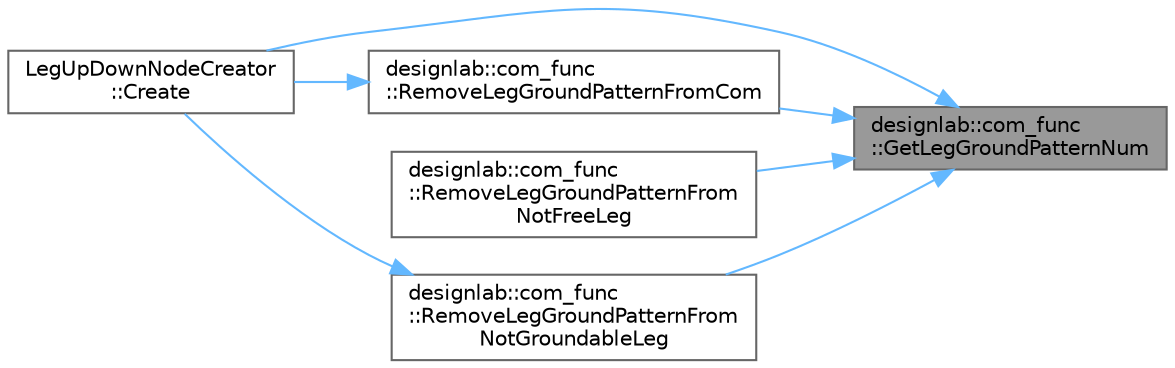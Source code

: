 digraph "designlab::com_func::GetLegGroundPatternNum"
{
 // LATEX_PDF_SIZE
  bgcolor="transparent";
  edge [fontname=Helvetica,fontsize=10,labelfontname=Helvetica,labelfontsize=10];
  node [fontname=Helvetica,fontsize=10,shape=box,height=0.2,width=0.4];
  rankdir="RL";
  Node1 [id="Node000001",label="designlab::com_func\l::GetLegGroundPatternNum",height=0.2,width=0.4,color="gray40", fillcolor="grey60", style="filled", fontcolor="black",tooltip="脚の接地パターンの総数を返す．"];
  Node1 -> Node2 [id="edge1_Node000001_Node000002",dir="back",color="steelblue1",style="solid",tooltip=" "];
  Node2 [id="Node000002",label="LegUpDownNodeCreator\l::Create",height=0.2,width=0.4,color="grey40", fillcolor="white", style="filled",URL="$class_leg_up_down_node_creator.html#a3b56cbc29dff2595c55b551a830a0b30",tooltip="現在のノードから次のノード群を生成する"];
  Node1 -> Node3 [id="edge2_Node000001_Node000003",dir="back",color="steelblue1",style="solid",tooltip=" "];
  Node3 [id="Node000003",label="designlab::com_func\l::RemoveLegGroundPatternFromCom",height=0.2,width=0.4,color="grey40", fillcolor="white", style="filled",URL="$namespacedesignlab_1_1com__func.html#abd240e18ddb47a04f7520411cba131df",tooltip="離散化された重心位置から，その重心位置では取り得ない脚接地パターンをfalseにする．"];
  Node3 -> Node2 [id="edge3_Node000003_Node000002",dir="back",color="steelblue1",style="solid",tooltip=" "];
  Node1 -> Node4 [id="edge4_Node000001_Node000004",dir="back",color="steelblue1",style="solid",tooltip=" "];
  Node4 [id="Node000004",label="designlab::com_func\l::RemoveLegGroundPatternFrom\lNotFreeLeg",height=0.2,width=0.4,color="grey40", fillcolor="white", style="filled",URL="$namespacedesignlab_1_1com__func.html#ad4f5fda73fce48453c9bd16789dd3929",tooltip="遊脚できない脚番号から，その脚が遊脚できない場合に取り得ない接地パターンをfalseにする．"];
  Node1 -> Node5 [id="edge5_Node000001_Node000005",dir="back",color="steelblue1",style="solid",tooltip=" "];
  Node5 [id="Node000005",label="designlab::com_func\l::RemoveLegGroundPatternFrom\lNotGroundableLeg",height=0.2,width=0.4,color="grey40", fillcolor="white", style="filled",URL="$namespacedesignlab_1_1com__func.html#a74a1a63939a7629f879caeb6c398c174",tooltip=" "];
  Node5 -> Node2 [id="edge6_Node000005_Node000002",dir="back",color="steelblue1",style="solid",tooltip=" "];
}
